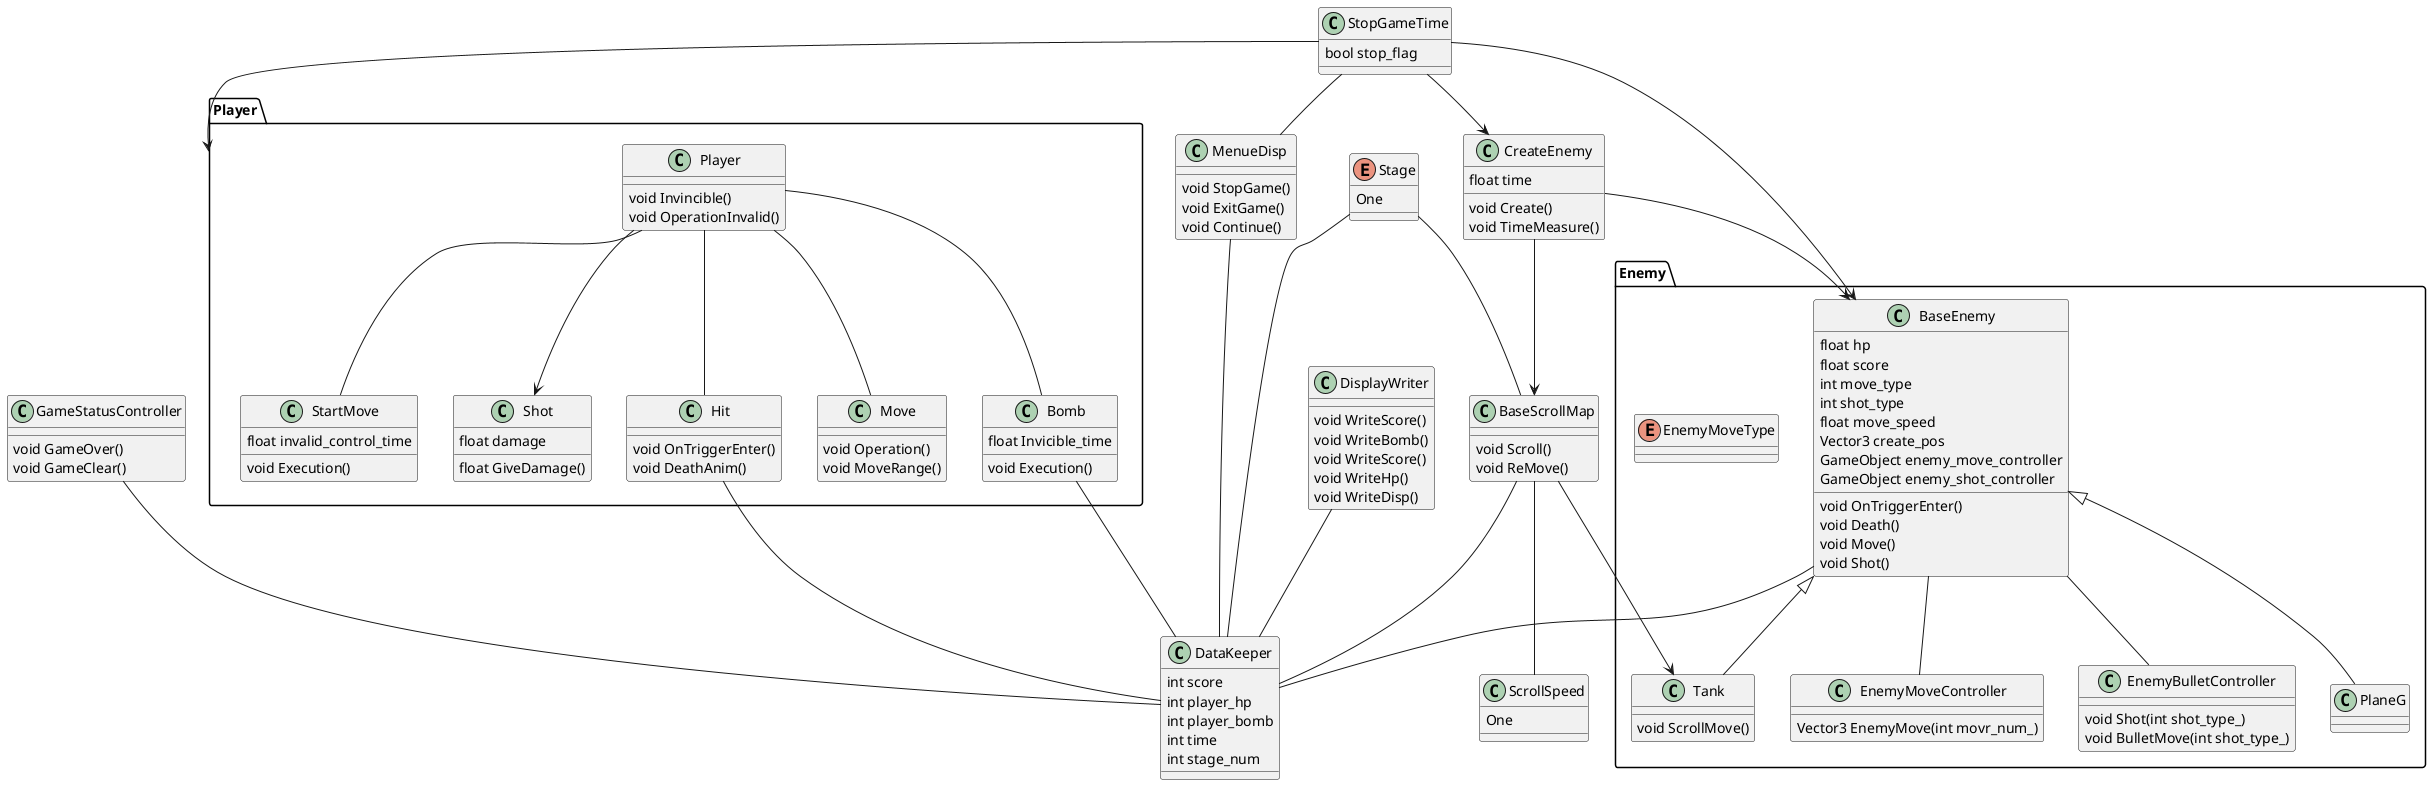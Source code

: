 @startuml{image html RePixFighter_class.png}

class DataKeeper{
    int score
    int player_hp
    int player_bomb
    int time
    int stage_num
}

enum Stage{
    One
}
Stage -- DataKeeper
Stage -- BaseScrollMap

package Player{
    class Player{
        void Invincible()
        void OperationInvalid()
    }

    class Shot{
        float damage
        float GiveDamage()
    }
    Player --> Shot

    class Hit{
        void OnTriggerEnter()
        void DeathAnim()
    }
    Player -- Hit
    Hit -- DataKeeper

    class Move{
        void Operation()
        void MoveRange()
    }
    Player -- Move

    class Bomb{
        float Invicible_time
        void Execution()
    }
    Player -- Bomb
    Bomb -- DataKeeper

    class StartMove{
        void Execution()
        float invalid_control_time
    }
    Player -- StartMove
}

package Enemy{
    class BaseEnemy{
        float hp
	    float score
	    int move_type
	    int shot_type
	    float move_speed
	    Vector3 create_pos
	    GameObject enemy_move_controller
	    GameObject enemy_shot_controller
        void OnTriggerEnter()
        void Death()
        void Move()
        void Shot()
    }
    BaseEnemy -- DataKeeper
    BaseEnemy -- EnemyMoveController
    BaseEnemy -- EnemyBulletController

    class EnemyMoveController{
        Vector3 EnemyMove(int movr_num_)
    }

    class EnemyBulletController{
        void Shot(int shot_type_)
        void BulletMove(int shot_type_)
    }

    enum EnemyMoveType{

    }

    class Tank{
        void ScrollMove()
    }
    BaseEnemy <|-- Tank

    class PlaneG{

    }
    BaseEnemy <|-- PlaneG

}

class CreateEnemy{
    float time
    void Create()
    void TimeMeasure()
}
CreateEnemy --> BaseEnemy
CreateEnemy --> BaseScrollMap

class ScrollSpeed{
    One
}
class BaseScrollMap{
    void Scroll()
    void ReMove()
}
BaseScrollMap --> Tank
BaseScrollMap -- DataKeeper
BaseScrollMap -- ScrollSpeed

class DisplayWriter{
    void WriteScore()
    void WriteBomb()
    void WriteScore()
    void WriteHp()
    void WriteDisp()
}
DisplayWriter -- DataKeeper

class MenueDisp{
    void StopGame()
    void ExitGame()
    void Continue()
}
MenueDisp -- DataKeeper

class GameStatusController{
    void GameOver()
    void GameClear()
}
GameStatusController -- DataKeeper

class StopGameTime{
    bool stop_flag
}
StopGameTime -- MenueDisp
StopGameTime --> BaseEnemy
StopGameTime --> Player
StopGameTime --> CreateEnemy

@enduml